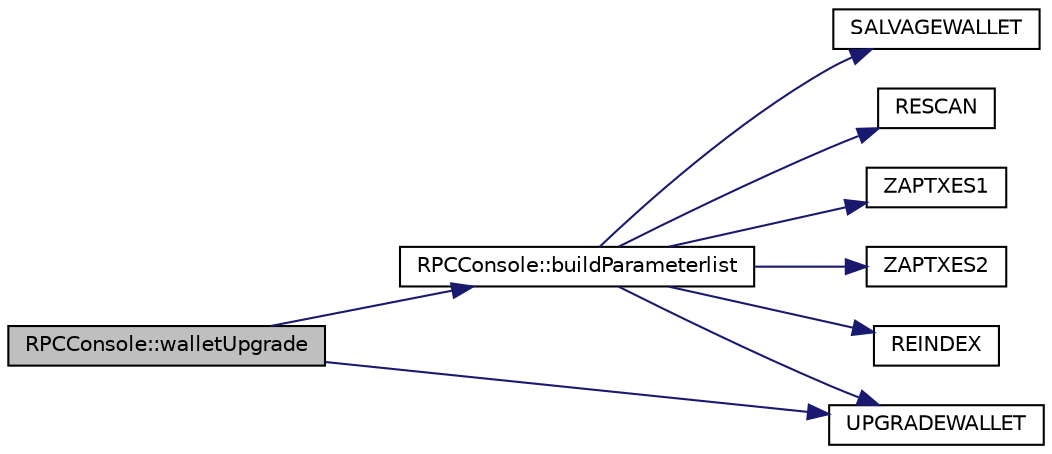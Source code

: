 digraph "RPCConsole::walletUpgrade"
{
  edge [fontname="Helvetica",fontsize="10",labelfontname="Helvetica",labelfontsize="10"];
  node [fontname="Helvetica",fontsize="10",shape=record];
  rankdir="LR";
  Node352 [label="RPCConsole::walletUpgrade",height=0.2,width=0.4,color="black", fillcolor="grey75", style="filled", fontcolor="black"];
  Node352 -> Node353 [color="midnightblue",fontsize="10",style="solid",fontname="Helvetica"];
  Node353 [label="RPCConsole::buildParameterlist",height=0.2,width=0.4,color="black", fillcolor="white", style="filled",URL="$class_r_p_c_console.html#a317ca97b14efb6af2c2e22d5a60e8872",tooltip="Build parameter list for restart. "];
  Node353 -> Node354 [color="midnightblue",fontsize="10",style="solid",fontname="Helvetica"];
  Node354 [label="SALVAGEWALLET",height=0.2,width=0.4,color="black", fillcolor="white", style="filled",URL="$rpcconsole_8cpp.html#aae924d25a586ad1b39c5e2d5e1e731f4"];
  Node353 -> Node355 [color="midnightblue",fontsize="10",style="solid",fontname="Helvetica"];
  Node355 [label="RESCAN",height=0.2,width=0.4,color="black", fillcolor="white", style="filled",URL="$rpcconsole_8cpp.html#af007bb2ea31fde5ef557de07fbbec40f"];
  Node353 -> Node356 [color="midnightblue",fontsize="10",style="solid",fontname="Helvetica"];
  Node356 [label="ZAPTXES1",height=0.2,width=0.4,color="black", fillcolor="white", style="filled",URL="$rpcconsole_8cpp.html#a24cf492047fa76d0994be667ce8fbb1d"];
  Node353 -> Node357 [color="midnightblue",fontsize="10",style="solid",fontname="Helvetica"];
  Node357 [label="ZAPTXES2",height=0.2,width=0.4,color="black", fillcolor="white", style="filled",URL="$rpcconsole_8cpp.html#a2aa0870b5231eed82a4be1d0ae9f3d1c"];
  Node353 -> Node358 [color="midnightblue",fontsize="10",style="solid",fontname="Helvetica"];
  Node358 [label="UPGRADEWALLET",height=0.2,width=0.4,color="black", fillcolor="white", style="filled",URL="$rpcconsole_8cpp.html#a576eef2e43d89e19c6f369e980413376"];
  Node353 -> Node359 [color="midnightblue",fontsize="10",style="solid",fontname="Helvetica"];
  Node359 [label="REINDEX",height=0.2,width=0.4,color="black", fillcolor="white", style="filled",URL="$rpcconsole_8cpp.html#adeb5e7f9d8eef5f2bdf8d575ebc2a66a"];
  Node352 -> Node358 [color="midnightblue",fontsize="10",style="solid",fontname="Helvetica"];
}
